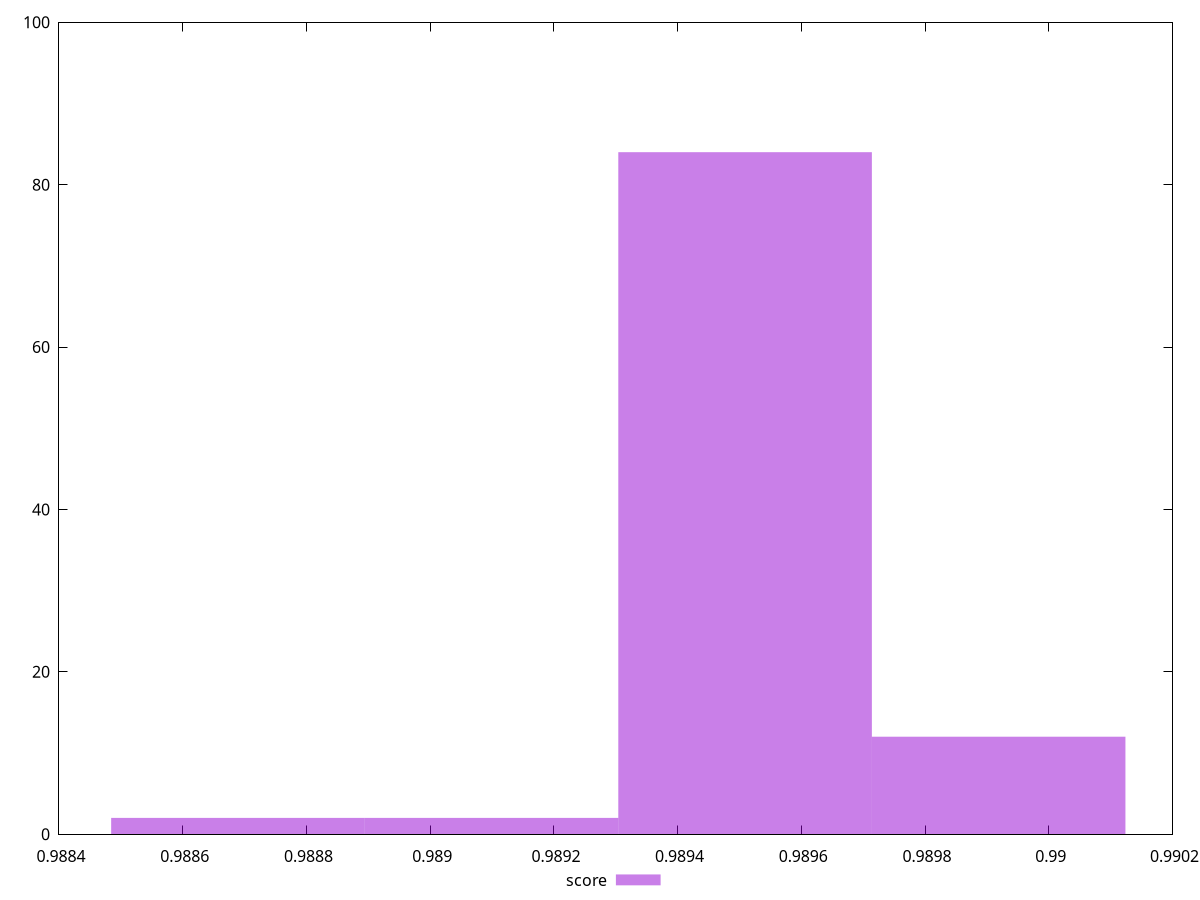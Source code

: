 reset
set terminal svg size 640, 490 enhanced background rgb 'white'
set output "reprap/first-contentful-paint/samples/pages+cached+noexternal+nojs/score/histogram.svg"

$score <<EOF
0.9895090724231675 84
0.989918976761371 12
0.9886892637467606 2
0.9890991680849641 2
EOF

set key outside below
set boxwidth 0.00040990433820346626
set yrange [0:100]
set style fill transparent solid 0.5 noborder

plot \
  $score title "score" with boxes, \


reset
